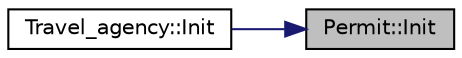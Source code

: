 digraph "Permit::Init"
{
 // LATEX_PDF_SIZE
  edge [fontname="Helvetica",fontsize="10",labelfontname="Helvetica",labelfontsize="10"];
  node [fontname="Helvetica",fontsize="10",shape=record];
  rankdir="RL";
  Node1 [label="Permit::Init",height=0.2,width=0.4,color="black", fillcolor="grey75", style="filled", fontcolor="black",tooltip="Метод инициализации переменных"];
  Node1 -> Node2 [dir="back",color="midnightblue",fontsize="10",style="solid",fontname="Helvetica"];
  Node2 [label="Travel_agency::Init",height=0.2,width=0.4,color="black", fillcolor="white", style="filled",URL="$class_travel__agency.html#a6f1d07c545833137b33229855ff8f7cd",tooltip="Метод инициализации переменных"];
}
